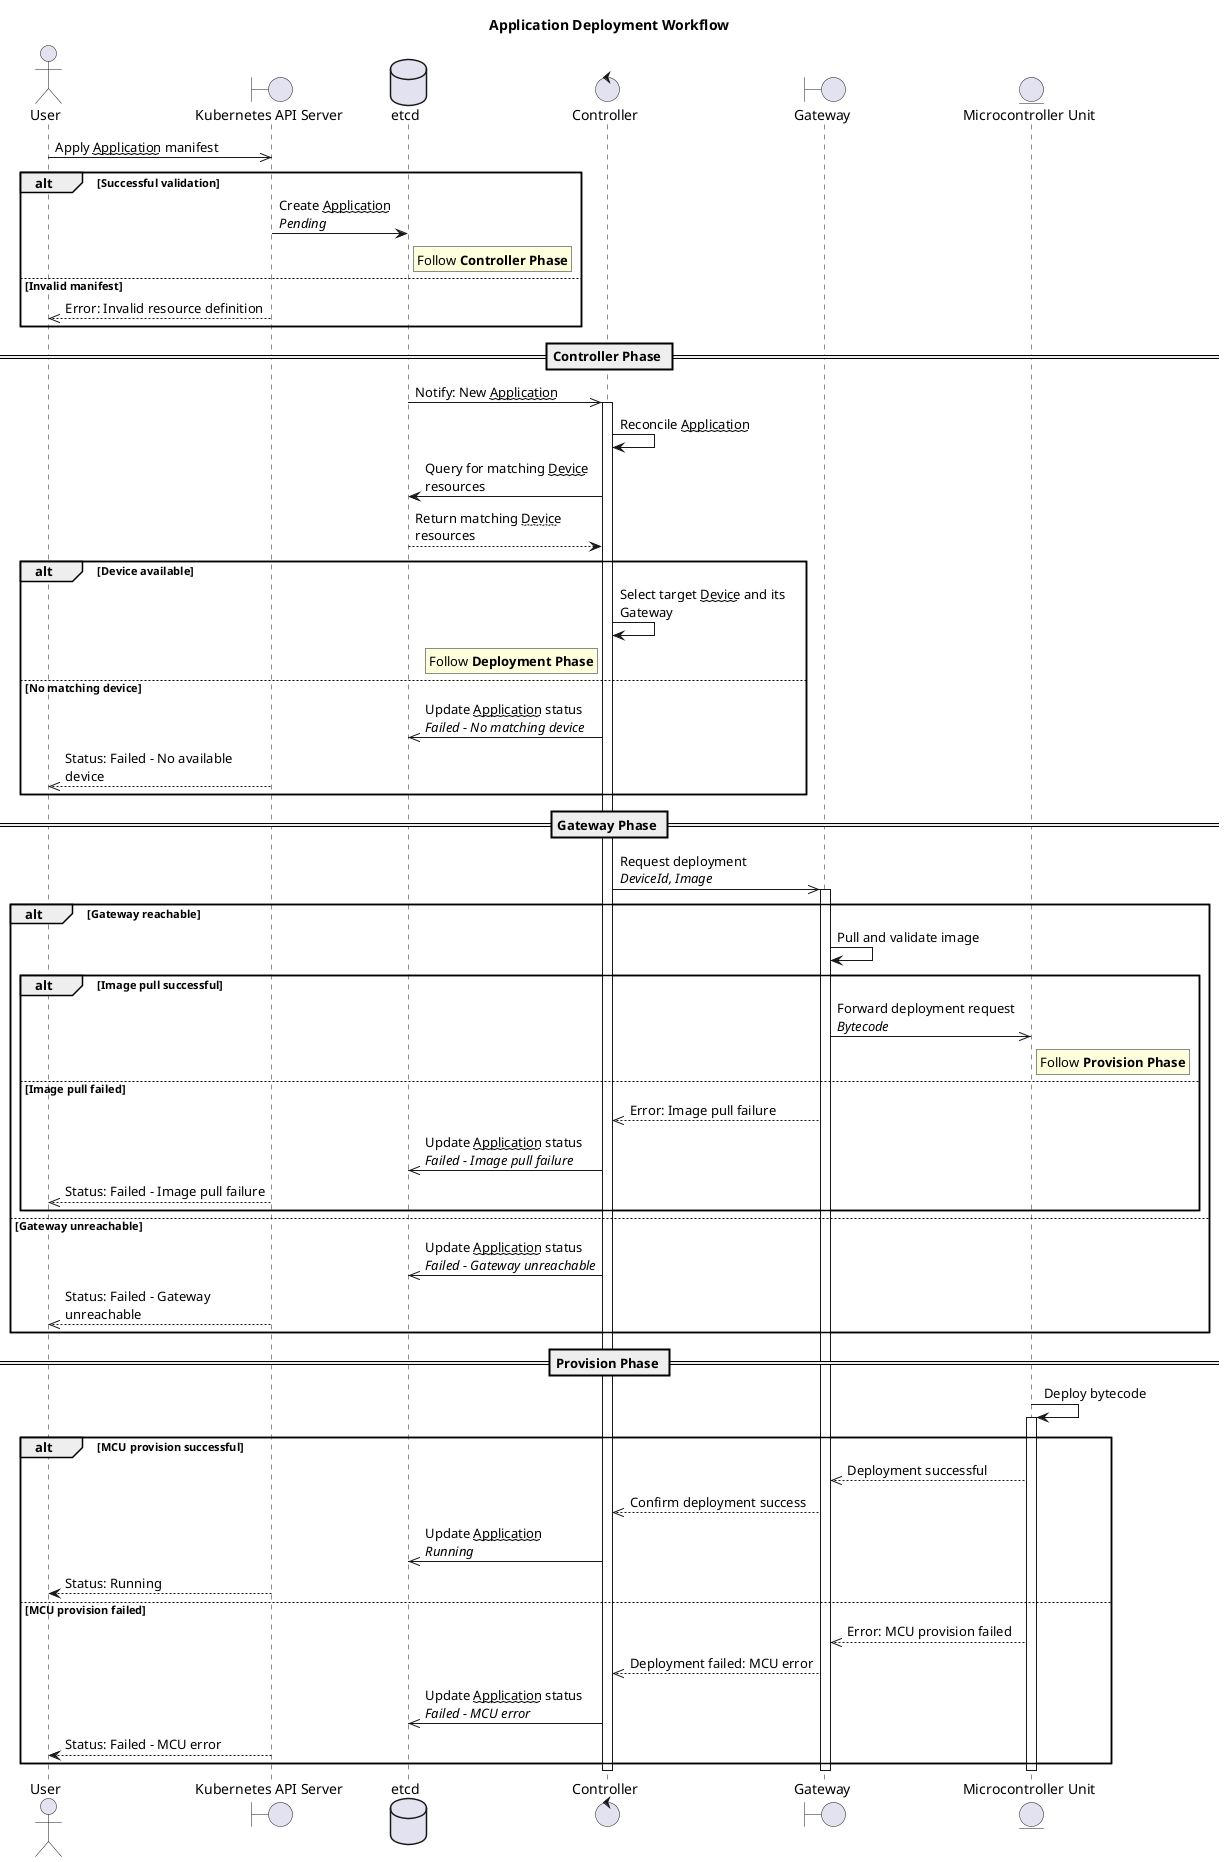 @startuml
title Application Deployment Workflow

skinparam wrapMessageWidth 200

actor    "User"                  as User
boundary "Kubernetes API Server" as KubeApi
database "etcd"                  as Etcd
control  "Controller"            as Controller
boundary "Gateway"               as Gateway
entity   "Microcontroller Unit"  as MCU

User ->> KubeApi: Apply ~~Application~~ manifest

alt Successful validation
  KubeApi -> Etcd: Create ~~Application~~\n//Pending//
  rnote right Etcd: Follow **Controller Phase**
else Invalid manifest
  KubeApi -->> User: Error: Invalid resource definition
end

== Controller Phase ==

Etcd ->> Controller: Notify: New ~~Application~~
activate Controller

Controller -> Controller: Reconcile ~~Application~~
Controller -> Etcd: Query for matching ~~Device~~ resources
Etcd --> Controller: Return matching ~~Device~~ resources

alt Device available
  Controller -> Controller: Select target ~~Device~~ and its Gateway
  rnote left Controller: Follow **Deployment Phase**
else No matching device
  Controller ->> Etcd: Update ~~Application~~ status\n//Failed - No matching device//
  KubeApi -->> User: Status: Failed - No available device
end

== Gateway Phase ==

Controller ->> Gateway: Request deployment\n//DeviceId, Image//
activate Gateway

alt Gateway reachable
  Gateway -> Gateway: Pull and validate image
  alt Image pull successful
    Gateway ->> MCU: Forward deployment request\n//Bytecode//
    rnote right MCU: Follow **Provision Phase**
  else Image pull failed
    Gateway -->> Controller: Error: Image pull failure
    Controller ->> Etcd: Update ~~Application~~ status\n//Failed - Image pull failure//
    KubeApi -->> User: Status: Failed - Image pull failure
  end

else Gateway unreachable
  Controller ->> Etcd: Update ~~Application~~ status\n//Failed - Gateway unreachable//
  KubeApi -->> User: Status: Failed - Gateway unreachable
end

== Provision Phase ==

MCU -> MCU: Deploy bytecode
activate MCU

alt MCU provision successful
  MCU -->> Gateway: Deployment successful
  Gateway -->> Controller: Confirm deployment success
  Controller ->> Etcd: Update ~~Application~~\n//Running//
  KubeApi --> User: Status: Running
else MCU provision failed
  MCU -->> Gateway: Error: MCU provision failed
  Gateway -->> Controller: Deployment failed: MCU error
  Controller ->> Etcd: Update ~~Application~~ status\n//Failed - MCU error//
  KubeApi --> User: Status: Failed - MCU error
end

deactivate MCU
deactivate Gateway
deactivate Controller
@enduml

